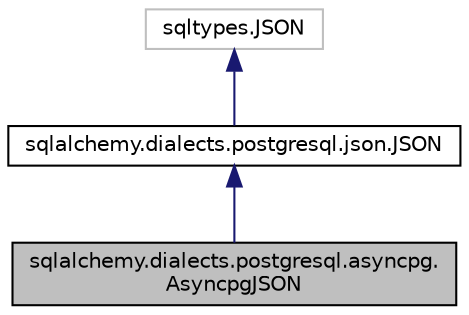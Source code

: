 digraph "sqlalchemy.dialects.postgresql.asyncpg.AsyncpgJSON"
{
 // LATEX_PDF_SIZE
  edge [fontname="Helvetica",fontsize="10",labelfontname="Helvetica",labelfontsize="10"];
  node [fontname="Helvetica",fontsize="10",shape=record];
  Node1 [label="sqlalchemy.dialects.postgresql.asyncpg.\lAsyncpgJSON",height=0.2,width=0.4,color="black", fillcolor="grey75", style="filled", fontcolor="black",tooltip=" "];
  Node2 -> Node1 [dir="back",color="midnightblue",fontsize="10",style="solid",fontname="Helvetica"];
  Node2 [label="sqlalchemy.dialects.postgresql.json.JSON",height=0.2,width=0.4,color="black", fillcolor="white", style="filled",URL="$classsqlalchemy_1_1dialects_1_1postgresql_1_1json_1_1JSON.html",tooltip=" "];
  Node3 -> Node2 [dir="back",color="midnightblue",fontsize="10",style="solid",fontname="Helvetica"];
  Node3 [label="sqltypes.JSON",height=0.2,width=0.4,color="grey75", fillcolor="white", style="filled",tooltip=" "];
}
